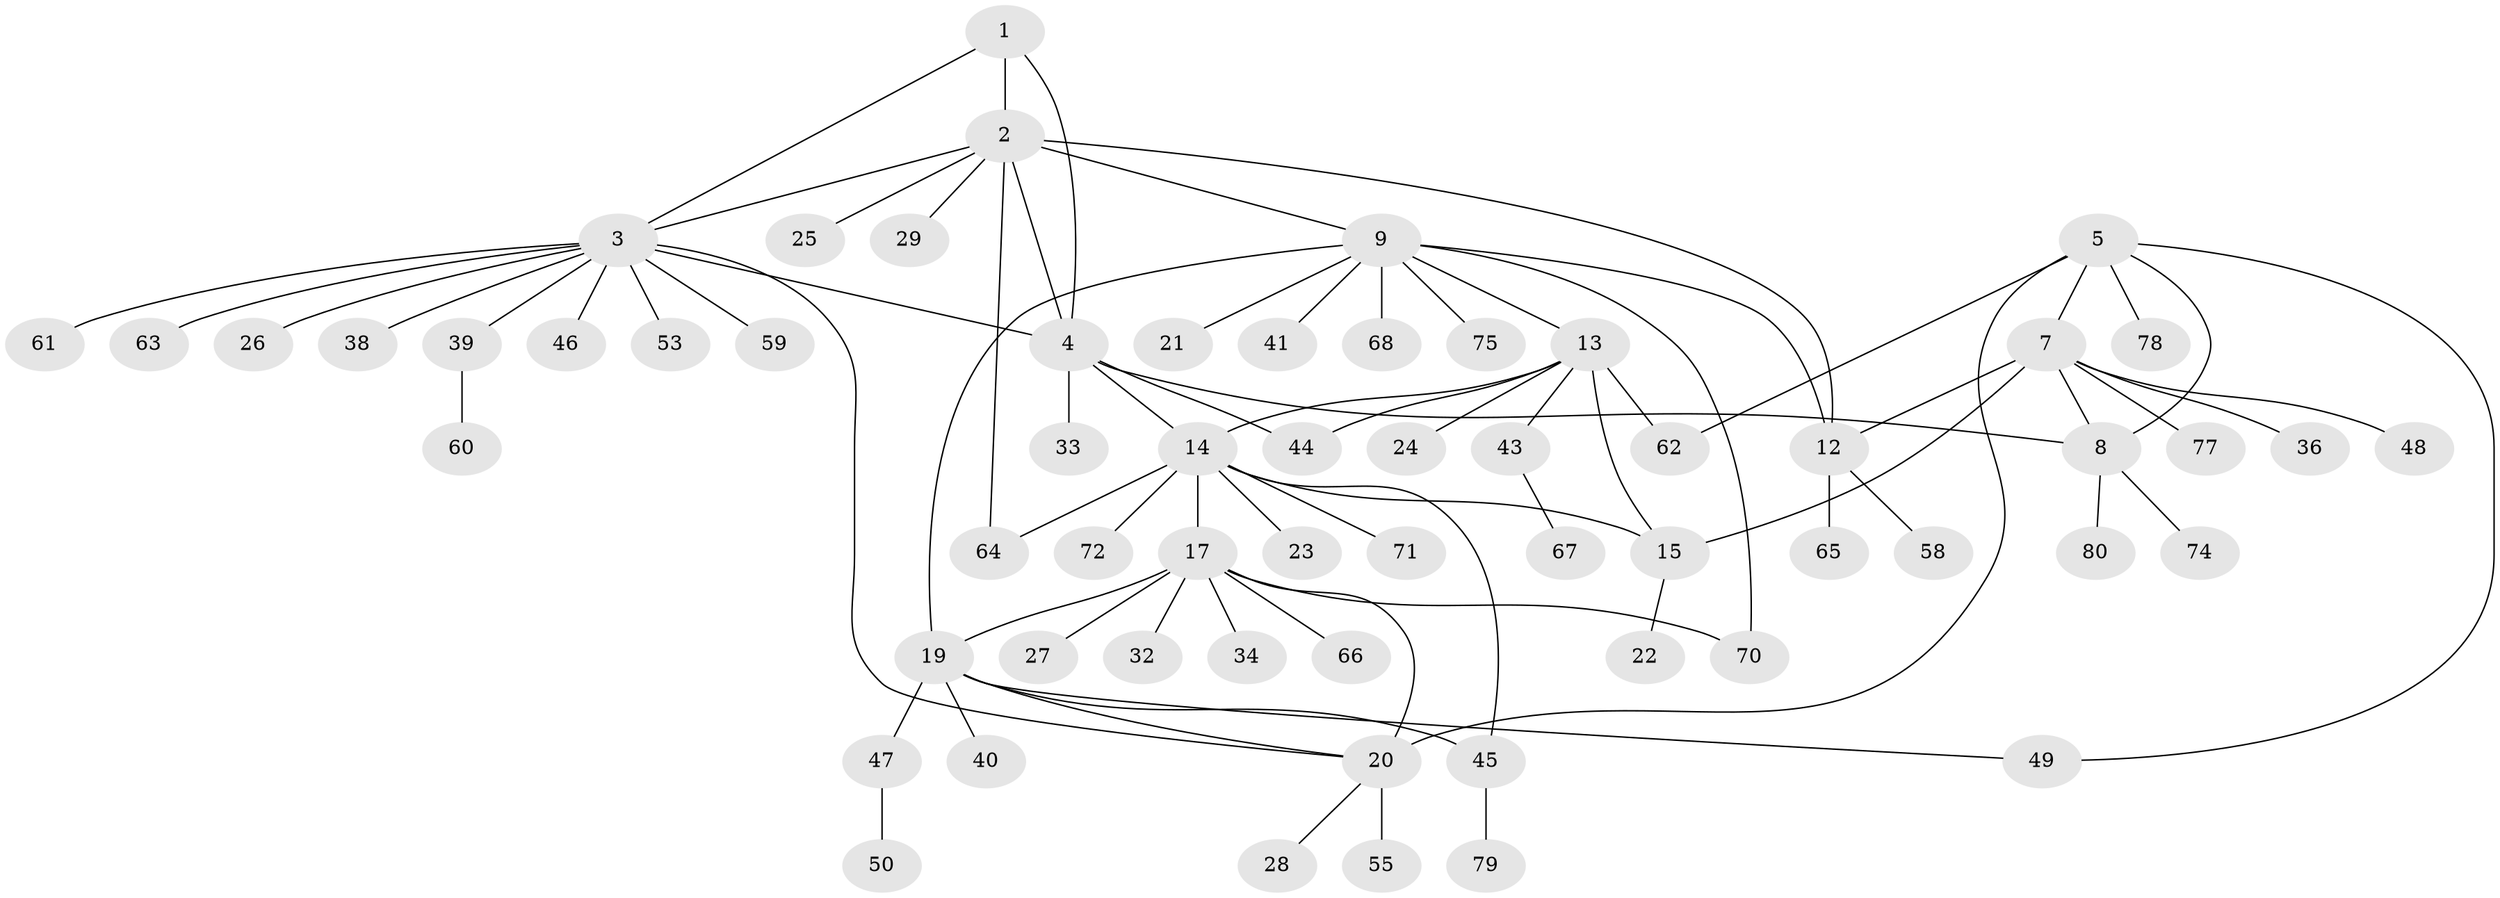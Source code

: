 // original degree distribution, {3: 0.024390243902439025, 5: 0.024390243902439025, 13: 0.012195121951219513, 8: 0.036585365853658534, 4: 0.012195121951219513, 6: 0.08536585365853659, 9: 0.036585365853658534, 7: 0.024390243902439025, 1: 0.5609756097560976, 2: 0.18292682926829268}
// Generated by graph-tools (version 1.1) at 2025/42/03/06/25 10:42:09]
// undirected, 62 vertices, 80 edges
graph export_dot {
graph [start="1"]
  node [color=gray90,style=filled];
  1;
  2 [super="+10"];
  3 [super="+37"];
  4 [super="+51"];
  5 [super="+6"];
  7 [super="+31"];
  8 [super="+42"];
  9 [super="+11"];
  12 [super="+56"];
  13 [super="+52"];
  14 [super="+16"];
  15 [super="+73"];
  17 [super="+18"];
  19 [super="+81"];
  20 [super="+57"];
  21;
  22 [super="+30"];
  23 [super="+35"];
  24;
  25;
  26;
  27;
  28;
  29;
  32;
  33;
  34;
  36;
  38;
  39;
  40;
  41;
  43;
  44;
  45 [super="+69"];
  46;
  47;
  48;
  49;
  50 [super="+54"];
  53;
  55;
  58;
  59;
  60;
  61;
  62;
  63;
  64;
  65;
  66;
  67;
  68;
  70;
  71;
  72 [super="+76"];
  74;
  75 [super="+82"];
  77;
  78;
  79;
  80;
  1 -- 2;
  1 -- 3;
  1 -- 4;
  2 -- 3;
  2 -- 4;
  2 -- 64;
  2 -- 9 [weight=2];
  2 -- 12;
  2 -- 29;
  2 -- 25;
  3 -- 4;
  3 -- 20;
  3 -- 26;
  3 -- 38;
  3 -- 39;
  3 -- 46;
  3 -- 53;
  3 -- 59;
  3 -- 61;
  3 -- 63;
  4 -- 8;
  4 -- 14;
  4 -- 33;
  4 -- 44;
  5 -- 7 [weight=2];
  5 -- 8 [weight=2];
  5 -- 78;
  5 -- 49;
  5 -- 20;
  5 -- 62;
  7 -- 8;
  7 -- 12;
  7 -- 15;
  7 -- 36;
  7 -- 48;
  7 -- 77;
  8 -- 74;
  8 -- 80;
  9 -- 12 [weight=2];
  9 -- 19;
  9 -- 41;
  9 -- 70;
  9 -- 68;
  9 -- 21;
  9 -- 75;
  9 -- 13;
  12 -- 65;
  12 -- 58;
  13 -- 14 [weight=2];
  13 -- 15;
  13 -- 24;
  13 -- 43;
  13 -- 44;
  13 -- 62;
  14 -- 15 [weight=2];
  14 -- 23;
  14 -- 64;
  14 -- 71;
  14 -- 72;
  14 -- 17;
  14 -- 45;
  15 -- 22;
  17 -- 19 [weight=2];
  17 -- 20 [weight=2];
  17 -- 27;
  17 -- 32;
  17 -- 66;
  17 -- 34;
  17 -- 70;
  19 -- 20;
  19 -- 40;
  19 -- 45;
  19 -- 47;
  19 -- 49;
  20 -- 28;
  20 -- 55;
  39 -- 60;
  43 -- 67;
  45 -- 79;
  47 -- 50;
}
